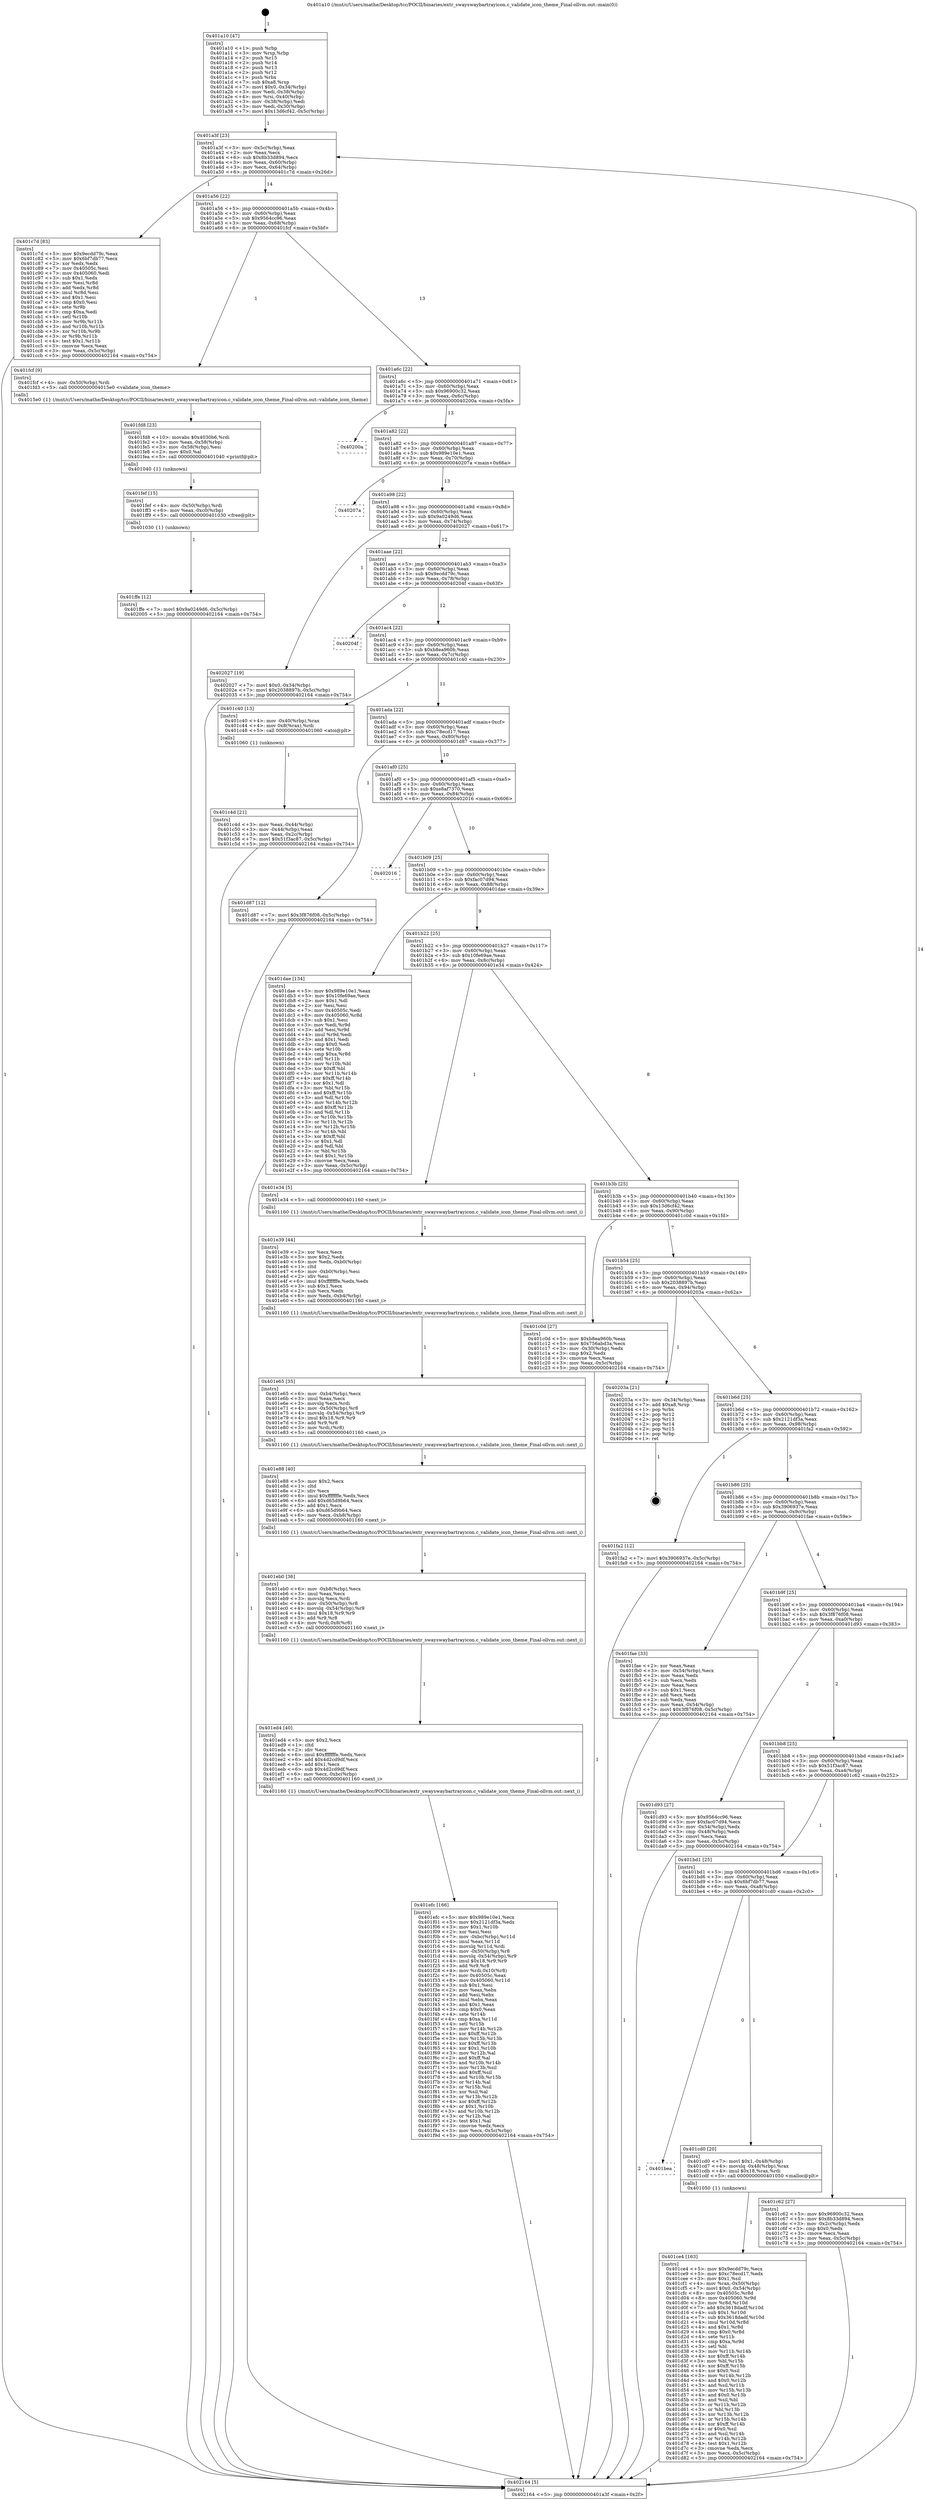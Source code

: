 digraph "0x401a10" {
  label = "0x401a10 (/mnt/c/Users/mathe/Desktop/tcc/POCII/binaries/extr_swayswaybartrayicon.c_validate_icon_theme_Final-ollvm.out::main(0))"
  labelloc = "t"
  node[shape=record]

  Entry [label="",width=0.3,height=0.3,shape=circle,fillcolor=black,style=filled]
  "0x401a3f" [label="{
     0x401a3f [23]\l
     | [instrs]\l
     &nbsp;&nbsp;0x401a3f \<+3\>: mov -0x5c(%rbp),%eax\l
     &nbsp;&nbsp;0x401a42 \<+2\>: mov %eax,%ecx\l
     &nbsp;&nbsp;0x401a44 \<+6\>: sub $0x8b33d894,%ecx\l
     &nbsp;&nbsp;0x401a4a \<+3\>: mov %eax,-0x60(%rbp)\l
     &nbsp;&nbsp;0x401a4d \<+3\>: mov %ecx,-0x64(%rbp)\l
     &nbsp;&nbsp;0x401a50 \<+6\>: je 0000000000401c7d \<main+0x26d\>\l
  }"]
  "0x401c7d" [label="{
     0x401c7d [83]\l
     | [instrs]\l
     &nbsp;&nbsp;0x401c7d \<+5\>: mov $0x9ecdd79c,%eax\l
     &nbsp;&nbsp;0x401c82 \<+5\>: mov $0x6bf7db77,%ecx\l
     &nbsp;&nbsp;0x401c87 \<+2\>: xor %edx,%edx\l
     &nbsp;&nbsp;0x401c89 \<+7\>: mov 0x40505c,%esi\l
     &nbsp;&nbsp;0x401c90 \<+7\>: mov 0x405060,%edi\l
     &nbsp;&nbsp;0x401c97 \<+3\>: sub $0x1,%edx\l
     &nbsp;&nbsp;0x401c9a \<+3\>: mov %esi,%r8d\l
     &nbsp;&nbsp;0x401c9d \<+3\>: add %edx,%r8d\l
     &nbsp;&nbsp;0x401ca0 \<+4\>: imul %r8d,%esi\l
     &nbsp;&nbsp;0x401ca4 \<+3\>: and $0x1,%esi\l
     &nbsp;&nbsp;0x401ca7 \<+3\>: cmp $0x0,%esi\l
     &nbsp;&nbsp;0x401caa \<+4\>: sete %r9b\l
     &nbsp;&nbsp;0x401cae \<+3\>: cmp $0xa,%edi\l
     &nbsp;&nbsp;0x401cb1 \<+4\>: setl %r10b\l
     &nbsp;&nbsp;0x401cb5 \<+3\>: mov %r9b,%r11b\l
     &nbsp;&nbsp;0x401cb8 \<+3\>: and %r10b,%r11b\l
     &nbsp;&nbsp;0x401cbb \<+3\>: xor %r10b,%r9b\l
     &nbsp;&nbsp;0x401cbe \<+3\>: or %r9b,%r11b\l
     &nbsp;&nbsp;0x401cc1 \<+4\>: test $0x1,%r11b\l
     &nbsp;&nbsp;0x401cc5 \<+3\>: cmovne %ecx,%eax\l
     &nbsp;&nbsp;0x401cc8 \<+3\>: mov %eax,-0x5c(%rbp)\l
     &nbsp;&nbsp;0x401ccb \<+5\>: jmp 0000000000402164 \<main+0x754\>\l
  }"]
  "0x401a56" [label="{
     0x401a56 [22]\l
     | [instrs]\l
     &nbsp;&nbsp;0x401a56 \<+5\>: jmp 0000000000401a5b \<main+0x4b\>\l
     &nbsp;&nbsp;0x401a5b \<+3\>: mov -0x60(%rbp),%eax\l
     &nbsp;&nbsp;0x401a5e \<+5\>: sub $0x9564cc96,%eax\l
     &nbsp;&nbsp;0x401a63 \<+3\>: mov %eax,-0x68(%rbp)\l
     &nbsp;&nbsp;0x401a66 \<+6\>: je 0000000000401fcf \<main+0x5bf\>\l
  }"]
  Exit [label="",width=0.3,height=0.3,shape=circle,fillcolor=black,style=filled,peripheries=2]
  "0x401fcf" [label="{
     0x401fcf [9]\l
     | [instrs]\l
     &nbsp;&nbsp;0x401fcf \<+4\>: mov -0x50(%rbp),%rdi\l
     &nbsp;&nbsp;0x401fd3 \<+5\>: call 00000000004015e0 \<validate_icon_theme\>\l
     | [calls]\l
     &nbsp;&nbsp;0x4015e0 \{1\} (/mnt/c/Users/mathe/Desktop/tcc/POCII/binaries/extr_swayswaybartrayicon.c_validate_icon_theme_Final-ollvm.out::validate_icon_theme)\l
  }"]
  "0x401a6c" [label="{
     0x401a6c [22]\l
     | [instrs]\l
     &nbsp;&nbsp;0x401a6c \<+5\>: jmp 0000000000401a71 \<main+0x61\>\l
     &nbsp;&nbsp;0x401a71 \<+3\>: mov -0x60(%rbp),%eax\l
     &nbsp;&nbsp;0x401a74 \<+5\>: sub $0x96900c32,%eax\l
     &nbsp;&nbsp;0x401a79 \<+3\>: mov %eax,-0x6c(%rbp)\l
     &nbsp;&nbsp;0x401a7c \<+6\>: je 000000000040200a \<main+0x5fa\>\l
  }"]
  "0x401ffe" [label="{
     0x401ffe [12]\l
     | [instrs]\l
     &nbsp;&nbsp;0x401ffe \<+7\>: movl $0x9a0249d6,-0x5c(%rbp)\l
     &nbsp;&nbsp;0x402005 \<+5\>: jmp 0000000000402164 \<main+0x754\>\l
  }"]
  "0x40200a" [label="{
     0x40200a\l
  }", style=dashed]
  "0x401a82" [label="{
     0x401a82 [22]\l
     | [instrs]\l
     &nbsp;&nbsp;0x401a82 \<+5\>: jmp 0000000000401a87 \<main+0x77\>\l
     &nbsp;&nbsp;0x401a87 \<+3\>: mov -0x60(%rbp),%eax\l
     &nbsp;&nbsp;0x401a8a \<+5\>: sub $0x989e10e1,%eax\l
     &nbsp;&nbsp;0x401a8f \<+3\>: mov %eax,-0x70(%rbp)\l
     &nbsp;&nbsp;0x401a92 \<+6\>: je 000000000040207a \<main+0x66a\>\l
  }"]
  "0x401fef" [label="{
     0x401fef [15]\l
     | [instrs]\l
     &nbsp;&nbsp;0x401fef \<+4\>: mov -0x50(%rbp),%rdi\l
     &nbsp;&nbsp;0x401ff3 \<+6\>: mov %eax,-0xc0(%rbp)\l
     &nbsp;&nbsp;0x401ff9 \<+5\>: call 0000000000401030 \<free@plt\>\l
     | [calls]\l
     &nbsp;&nbsp;0x401030 \{1\} (unknown)\l
  }"]
  "0x40207a" [label="{
     0x40207a\l
  }", style=dashed]
  "0x401a98" [label="{
     0x401a98 [22]\l
     | [instrs]\l
     &nbsp;&nbsp;0x401a98 \<+5\>: jmp 0000000000401a9d \<main+0x8d\>\l
     &nbsp;&nbsp;0x401a9d \<+3\>: mov -0x60(%rbp),%eax\l
     &nbsp;&nbsp;0x401aa0 \<+5\>: sub $0x9a0249d6,%eax\l
     &nbsp;&nbsp;0x401aa5 \<+3\>: mov %eax,-0x74(%rbp)\l
     &nbsp;&nbsp;0x401aa8 \<+6\>: je 0000000000402027 \<main+0x617\>\l
  }"]
  "0x401fd8" [label="{
     0x401fd8 [23]\l
     | [instrs]\l
     &nbsp;&nbsp;0x401fd8 \<+10\>: movabs $0x4030b6,%rdi\l
     &nbsp;&nbsp;0x401fe2 \<+3\>: mov %eax,-0x58(%rbp)\l
     &nbsp;&nbsp;0x401fe5 \<+3\>: mov -0x58(%rbp),%esi\l
     &nbsp;&nbsp;0x401fe8 \<+2\>: mov $0x0,%al\l
     &nbsp;&nbsp;0x401fea \<+5\>: call 0000000000401040 \<printf@plt\>\l
     | [calls]\l
     &nbsp;&nbsp;0x401040 \{1\} (unknown)\l
  }"]
  "0x402027" [label="{
     0x402027 [19]\l
     | [instrs]\l
     &nbsp;&nbsp;0x402027 \<+7\>: movl $0x0,-0x34(%rbp)\l
     &nbsp;&nbsp;0x40202e \<+7\>: movl $0x2038897b,-0x5c(%rbp)\l
     &nbsp;&nbsp;0x402035 \<+5\>: jmp 0000000000402164 \<main+0x754\>\l
  }"]
  "0x401aae" [label="{
     0x401aae [22]\l
     | [instrs]\l
     &nbsp;&nbsp;0x401aae \<+5\>: jmp 0000000000401ab3 \<main+0xa3\>\l
     &nbsp;&nbsp;0x401ab3 \<+3\>: mov -0x60(%rbp),%eax\l
     &nbsp;&nbsp;0x401ab6 \<+5\>: sub $0x9ecdd79c,%eax\l
     &nbsp;&nbsp;0x401abb \<+3\>: mov %eax,-0x78(%rbp)\l
     &nbsp;&nbsp;0x401abe \<+6\>: je 000000000040204f \<main+0x63f\>\l
  }"]
  "0x401efc" [label="{
     0x401efc [166]\l
     | [instrs]\l
     &nbsp;&nbsp;0x401efc \<+5\>: mov $0x989e10e1,%ecx\l
     &nbsp;&nbsp;0x401f01 \<+5\>: mov $0x2121df3a,%edx\l
     &nbsp;&nbsp;0x401f06 \<+3\>: mov $0x1,%r10b\l
     &nbsp;&nbsp;0x401f09 \<+2\>: xor %esi,%esi\l
     &nbsp;&nbsp;0x401f0b \<+7\>: mov -0xbc(%rbp),%r11d\l
     &nbsp;&nbsp;0x401f12 \<+4\>: imul %eax,%r11d\l
     &nbsp;&nbsp;0x401f16 \<+3\>: movslq %r11d,%rdi\l
     &nbsp;&nbsp;0x401f19 \<+4\>: mov -0x50(%rbp),%r8\l
     &nbsp;&nbsp;0x401f1d \<+4\>: movslq -0x54(%rbp),%r9\l
     &nbsp;&nbsp;0x401f21 \<+4\>: imul $0x18,%r9,%r9\l
     &nbsp;&nbsp;0x401f25 \<+3\>: add %r9,%r8\l
     &nbsp;&nbsp;0x401f28 \<+4\>: mov %rdi,0x10(%r8)\l
     &nbsp;&nbsp;0x401f2c \<+7\>: mov 0x40505c,%eax\l
     &nbsp;&nbsp;0x401f33 \<+8\>: mov 0x405060,%r11d\l
     &nbsp;&nbsp;0x401f3b \<+3\>: sub $0x1,%esi\l
     &nbsp;&nbsp;0x401f3e \<+2\>: mov %eax,%ebx\l
     &nbsp;&nbsp;0x401f40 \<+2\>: add %esi,%ebx\l
     &nbsp;&nbsp;0x401f42 \<+3\>: imul %ebx,%eax\l
     &nbsp;&nbsp;0x401f45 \<+3\>: and $0x1,%eax\l
     &nbsp;&nbsp;0x401f48 \<+3\>: cmp $0x0,%eax\l
     &nbsp;&nbsp;0x401f4b \<+4\>: sete %r14b\l
     &nbsp;&nbsp;0x401f4f \<+4\>: cmp $0xa,%r11d\l
     &nbsp;&nbsp;0x401f53 \<+4\>: setl %r15b\l
     &nbsp;&nbsp;0x401f57 \<+3\>: mov %r14b,%r12b\l
     &nbsp;&nbsp;0x401f5a \<+4\>: xor $0xff,%r12b\l
     &nbsp;&nbsp;0x401f5e \<+3\>: mov %r15b,%r13b\l
     &nbsp;&nbsp;0x401f61 \<+4\>: xor $0xff,%r13b\l
     &nbsp;&nbsp;0x401f65 \<+4\>: xor $0x1,%r10b\l
     &nbsp;&nbsp;0x401f69 \<+3\>: mov %r12b,%al\l
     &nbsp;&nbsp;0x401f6c \<+2\>: and $0xff,%al\l
     &nbsp;&nbsp;0x401f6e \<+3\>: and %r10b,%r14b\l
     &nbsp;&nbsp;0x401f71 \<+3\>: mov %r13b,%sil\l
     &nbsp;&nbsp;0x401f74 \<+4\>: and $0xff,%sil\l
     &nbsp;&nbsp;0x401f78 \<+3\>: and %r10b,%r15b\l
     &nbsp;&nbsp;0x401f7b \<+3\>: or %r14b,%al\l
     &nbsp;&nbsp;0x401f7e \<+3\>: or %r15b,%sil\l
     &nbsp;&nbsp;0x401f81 \<+3\>: xor %sil,%al\l
     &nbsp;&nbsp;0x401f84 \<+3\>: or %r13b,%r12b\l
     &nbsp;&nbsp;0x401f87 \<+4\>: xor $0xff,%r12b\l
     &nbsp;&nbsp;0x401f8b \<+4\>: or $0x1,%r10b\l
     &nbsp;&nbsp;0x401f8f \<+3\>: and %r10b,%r12b\l
     &nbsp;&nbsp;0x401f92 \<+3\>: or %r12b,%al\l
     &nbsp;&nbsp;0x401f95 \<+2\>: test $0x1,%al\l
     &nbsp;&nbsp;0x401f97 \<+3\>: cmovne %edx,%ecx\l
     &nbsp;&nbsp;0x401f9a \<+3\>: mov %ecx,-0x5c(%rbp)\l
     &nbsp;&nbsp;0x401f9d \<+5\>: jmp 0000000000402164 \<main+0x754\>\l
  }"]
  "0x40204f" [label="{
     0x40204f\l
  }", style=dashed]
  "0x401ac4" [label="{
     0x401ac4 [22]\l
     | [instrs]\l
     &nbsp;&nbsp;0x401ac4 \<+5\>: jmp 0000000000401ac9 \<main+0xb9\>\l
     &nbsp;&nbsp;0x401ac9 \<+3\>: mov -0x60(%rbp),%eax\l
     &nbsp;&nbsp;0x401acc \<+5\>: sub $0xb8ea960b,%eax\l
     &nbsp;&nbsp;0x401ad1 \<+3\>: mov %eax,-0x7c(%rbp)\l
     &nbsp;&nbsp;0x401ad4 \<+6\>: je 0000000000401c40 \<main+0x230\>\l
  }"]
  "0x401ed4" [label="{
     0x401ed4 [40]\l
     | [instrs]\l
     &nbsp;&nbsp;0x401ed4 \<+5\>: mov $0x2,%ecx\l
     &nbsp;&nbsp;0x401ed9 \<+1\>: cltd\l
     &nbsp;&nbsp;0x401eda \<+2\>: idiv %ecx\l
     &nbsp;&nbsp;0x401edc \<+6\>: imul $0xfffffffe,%edx,%ecx\l
     &nbsp;&nbsp;0x401ee2 \<+6\>: add $0x4d2cd9df,%ecx\l
     &nbsp;&nbsp;0x401ee8 \<+3\>: add $0x1,%ecx\l
     &nbsp;&nbsp;0x401eeb \<+6\>: sub $0x4d2cd9df,%ecx\l
     &nbsp;&nbsp;0x401ef1 \<+6\>: mov %ecx,-0xbc(%rbp)\l
     &nbsp;&nbsp;0x401ef7 \<+5\>: call 0000000000401160 \<next_i\>\l
     | [calls]\l
     &nbsp;&nbsp;0x401160 \{1\} (/mnt/c/Users/mathe/Desktop/tcc/POCII/binaries/extr_swayswaybartrayicon.c_validate_icon_theme_Final-ollvm.out::next_i)\l
  }"]
  "0x401c40" [label="{
     0x401c40 [13]\l
     | [instrs]\l
     &nbsp;&nbsp;0x401c40 \<+4\>: mov -0x40(%rbp),%rax\l
     &nbsp;&nbsp;0x401c44 \<+4\>: mov 0x8(%rax),%rdi\l
     &nbsp;&nbsp;0x401c48 \<+5\>: call 0000000000401060 \<atoi@plt\>\l
     | [calls]\l
     &nbsp;&nbsp;0x401060 \{1\} (unknown)\l
  }"]
  "0x401ada" [label="{
     0x401ada [22]\l
     | [instrs]\l
     &nbsp;&nbsp;0x401ada \<+5\>: jmp 0000000000401adf \<main+0xcf\>\l
     &nbsp;&nbsp;0x401adf \<+3\>: mov -0x60(%rbp),%eax\l
     &nbsp;&nbsp;0x401ae2 \<+5\>: sub $0xc78ecd17,%eax\l
     &nbsp;&nbsp;0x401ae7 \<+3\>: mov %eax,-0x80(%rbp)\l
     &nbsp;&nbsp;0x401aea \<+6\>: je 0000000000401d87 \<main+0x377\>\l
  }"]
  "0x401eb0" [label="{
     0x401eb0 [36]\l
     | [instrs]\l
     &nbsp;&nbsp;0x401eb0 \<+6\>: mov -0xb8(%rbp),%ecx\l
     &nbsp;&nbsp;0x401eb6 \<+3\>: imul %eax,%ecx\l
     &nbsp;&nbsp;0x401eb9 \<+3\>: movslq %ecx,%rdi\l
     &nbsp;&nbsp;0x401ebc \<+4\>: mov -0x50(%rbp),%r8\l
     &nbsp;&nbsp;0x401ec0 \<+4\>: movslq -0x54(%rbp),%r9\l
     &nbsp;&nbsp;0x401ec4 \<+4\>: imul $0x18,%r9,%r9\l
     &nbsp;&nbsp;0x401ec8 \<+3\>: add %r9,%r8\l
     &nbsp;&nbsp;0x401ecb \<+4\>: mov %rdi,0x8(%r8)\l
     &nbsp;&nbsp;0x401ecf \<+5\>: call 0000000000401160 \<next_i\>\l
     | [calls]\l
     &nbsp;&nbsp;0x401160 \{1\} (/mnt/c/Users/mathe/Desktop/tcc/POCII/binaries/extr_swayswaybartrayicon.c_validate_icon_theme_Final-ollvm.out::next_i)\l
  }"]
  "0x401d87" [label="{
     0x401d87 [12]\l
     | [instrs]\l
     &nbsp;&nbsp;0x401d87 \<+7\>: movl $0x3f876f08,-0x5c(%rbp)\l
     &nbsp;&nbsp;0x401d8e \<+5\>: jmp 0000000000402164 \<main+0x754\>\l
  }"]
  "0x401af0" [label="{
     0x401af0 [25]\l
     | [instrs]\l
     &nbsp;&nbsp;0x401af0 \<+5\>: jmp 0000000000401af5 \<main+0xe5\>\l
     &nbsp;&nbsp;0x401af5 \<+3\>: mov -0x60(%rbp),%eax\l
     &nbsp;&nbsp;0x401af8 \<+5\>: sub $0xe8af7370,%eax\l
     &nbsp;&nbsp;0x401afd \<+6\>: mov %eax,-0x84(%rbp)\l
     &nbsp;&nbsp;0x401b03 \<+6\>: je 0000000000402016 \<main+0x606\>\l
  }"]
  "0x401e88" [label="{
     0x401e88 [40]\l
     | [instrs]\l
     &nbsp;&nbsp;0x401e88 \<+5\>: mov $0x2,%ecx\l
     &nbsp;&nbsp;0x401e8d \<+1\>: cltd\l
     &nbsp;&nbsp;0x401e8e \<+2\>: idiv %ecx\l
     &nbsp;&nbsp;0x401e90 \<+6\>: imul $0xfffffffe,%edx,%ecx\l
     &nbsp;&nbsp;0x401e96 \<+6\>: add $0xd65d9b64,%ecx\l
     &nbsp;&nbsp;0x401e9c \<+3\>: add $0x1,%ecx\l
     &nbsp;&nbsp;0x401e9f \<+6\>: sub $0xd65d9b64,%ecx\l
     &nbsp;&nbsp;0x401ea5 \<+6\>: mov %ecx,-0xb8(%rbp)\l
     &nbsp;&nbsp;0x401eab \<+5\>: call 0000000000401160 \<next_i\>\l
     | [calls]\l
     &nbsp;&nbsp;0x401160 \{1\} (/mnt/c/Users/mathe/Desktop/tcc/POCII/binaries/extr_swayswaybartrayicon.c_validate_icon_theme_Final-ollvm.out::next_i)\l
  }"]
  "0x402016" [label="{
     0x402016\l
  }", style=dashed]
  "0x401b09" [label="{
     0x401b09 [25]\l
     | [instrs]\l
     &nbsp;&nbsp;0x401b09 \<+5\>: jmp 0000000000401b0e \<main+0xfe\>\l
     &nbsp;&nbsp;0x401b0e \<+3\>: mov -0x60(%rbp),%eax\l
     &nbsp;&nbsp;0x401b11 \<+5\>: sub $0xfac07d94,%eax\l
     &nbsp;&nbsp;0x401b16 \<+6\>: mov %eax,-0x88(%rbp)\l
     &nbsp;&nbsp;0x401b1c \<+6\>: je 0000000000401dae \<main+0x39e\>\l
  }"]
  "0x401e65" [label="{
     0x401e65 [35]\l
     | [instrs]\l
     &nbsp;&nbsp;0x401e65 \<+6\>: mov -0xb4(%rbp),%ecx\l
     &nbsp;&nbsp;0x401e6b \<+3\>: imul %eax,%ecx\l
     &nbsp;&nbsp;0x401e6e \<+3\>: movslq %ecx,%rdi\l
     &nbsp;&nbsp;0x401e71 \<+4\>: mov -0x50(%rbp),%r8\l
     &nbsp;&nbsp;0x401e75 \<+4\>: movslq -0x54(%rbp),%r9\l
     &nbsp;&nbsp;0x401e79 \<+4\>: imul $0x18,%r9,%r9\l
     &nbsp;&nbsp;0x401e7d \<+3\>: add %r9,%r8\l
     &nbsp;&nbsp;0x401e80 \<+3\>: mov %rdi,(%r8)\l
     &nbsp;&nbsp;0x401e83 \<+5\>: call 0000000000401160 \<next_i\>\l
     | [calls]\l
     &nbsp;&nbsp;0x401160 \{1\} (/mnt/c/Users/mathe/Desktop/tcc/POCII/binaries/extr_swayswaybartrayicon.c_validate_icon_theme_Final-ollvm.out::next_i)\l
  }"]
  "0x401dae" [label="{
     0x401dae [134]\l
     | [instrs]\l
     &nbsp;&nbsp;0x401dae \<+5\>: mov $0x989e10e1,%eax\l
     &nbsp;&nbsp;0x401db3 \<+5\>: mov $0x10fe69ae,%ecx\l
     &nbsp;&nbsp;0x401db8 \<+2\>: mov $0x1,%dl\l
     &nbsp;&nbsp;0x401dba \<+2\>: xor %esi,%esi\l
     &nbsp;&nbsp;0x401dbc \<+7\>: mov 0x40505c,%edi\l
     &nbsp;&nbsp;0x401dc3 \<+8\>: mov 0x405060,%r8d\l
     &nbsp;&nbsp;0x401dcb \<+3\>: sub $0x1,%esi\l
     &nbsp;&nbsp;0x401dce \<+3\>: mov %edi,%r9d\l
     &nbsp;&nbsp;0x401dd1 \<+3\>: add %esi,%r9d\l
     &nbsp;&nbsp;0x401dd4 \<+4\>: imul %r9d,%edi\l
     &nbsp;&nbsp;0x401dd8 \<+3\>: and $0x1,%edi\l
     &nbsp;&nbsp;0x401ddb \<+3\>: cmp $0x0,%edi\l
     &nbsp;&nbsp;0x401dde \<+4\>: sete %r10b\l
     &nbsp;&nbsp;0x401de2 \<+4\>: cmp $0xa,%r8d\l
     &nbsp;&nbsp;0x401de6 \<+4\>: setl %r11b\l
     &nbsp;&nbsp;0x401dea \<+3\>: mov %r10b,%bl\l
     &nbsp;&nbsp;0x401ded \<+3\>: xor $0xff,%bl\l
     &nbsp;&nbsp;0x401df0 \<+3\>: mov %r11b,%r14b\l
     &nbsp;&nbsp;0x401df3 \<+4\>: xor $0xff,%r14b\l
     &nbsp;&nbsp;0x401df7 \<+3\>: xor $0x1,%dl\l
     &nbsp;&nbsp;0x401dfa \<+3\>: mov %bl,%r15b\l
     &nbsp;&nbsp;0x401dfd \<+4\>: and $0xff,%r15b\l
     &nbsp;&nbsp;0x401e01 \<+3\>: and %dl,%r10b\l
     &nbsp;&nbsp;0x401e04 \<+3\>: mov %r14b,%r12b\l
     &nbsp;&nbsp;0x401e07 \<+4\>: and $0xff,%r12b\l
     &nbsp;&nbsp;0x401e0b \<+3\>: and %dl,%r11b\l
     &nbsp;&nbsp;0x401e0e \<+3\>: or %r10b,%r15b\l
     &nbsp;&nbsp;0x401e11 \<+3\>: or %r11b,%r12b\l
     &nbsp;&nbsp;0x401e14 \<+3\>: xor %r12b,%r15b\l
     &nbsp;&nbsp;0x401e17 \<+3\>: or %r14b,%bl\l
     &nbsp;&nbsp;0x401e1a \<+3\>: xor $0xff,%bl\l
     &nbsp;&nbsp;0x401e1d \<+3\>: or $0x1,%dl\l
     &nbsp;&nbsp;0x401e20 \<+2\>: and %dl,%bl\l
     &nbsp;&nbsp;0x401e22 \<+3\>: or %bl,%r15b\l
     &nbsp;&nbsp;0x401e25 \<+4\>: test $0x1,%r15b\l
     &nbsp;&nbsp;0x401e29 \<+3\>: cmovne %ecx,%eax\l
     &nbsp;&nbsp;0x401e2c \<+3\>: mov %eax,-0x5c(%rbp)\l
     &nbsp;&nbsp;0x401e2f \<+5\>: jmp 0000000000402164 \<main+0x754\>\l
  }"]
  "0x401b22" [label="{
     0x401b22 [25]\l
     | [instrs]\l
     &nbsp;&nbsp;0x401b22 \<+5\>: jmp 0000000000401b27 \<main+0x117\>\l
     &nbsp;&nbsp;0x401b27 \<+3\>: mov -0x60(%rbp),%eax\l
     &nbsp;&nbsp;0x401b2a \<+5\>: sub $0x10fe69ae,%eax\l
     &nbsp;&nbsp;0x401b2f \<+6\>: mov %eax,-0x8c(%rbp)\l
     &nbsp;&nbsp;0x401b35 \<+6\>: je 0000000000401e34 \<main+0x424\>\l
  }"]
  "0x401e39" [label="{
     0x401e39 [44]\l
     | [instrs]\l
     &nbsp;&nbsp;0x401e39 \<+2\>: xor %ecx,%ecx\l
     &nbsp;&nbsp;0x401e3b \<+5\>: mov $0x2,%edx\l
     &nbsp;&nbsp;0x401e40 \<+6\>: mov %edx,-0xb0(%rbp)\l
     &nbsp;&nbsp;0x401e46 \<+1\>: cltd\l
     &nbsp;&nbsp;0x401e47 \<+6\>: mov -0xb0(%rbp),%esi\l
     &nbsp;&nbsp;0x401e4d \<+2\>: idiv %esi\l
     &nbsp;&nbsp;0x401e4f \<+6\>: imul $0xfffffffe,%edx,%edx\l
     &nbsp;&nbsp;0x401e55 \<+3\>: sub $0x1,%ecx\l
     &nbsp;&nbsp;0x401e58 \<+2\>: sub %ecx,%edx\l
     &nbsp;&nbsp;0x401e5a \<+6\>: mov %edx,-0xb4(%rbp)\l
     &nbsp;&nbsp;0x401e60 \<+5\>: call 0000000000401160 \<next_i\>\l
     | [calls]\l
     &nbsp;&nbsp;0x401160 \{1\} (/mnt/c/Users/mathe/Desktop/tcc/POCII/binaries/extr_swayswaybartrayicon.c_validate_icon_theme_Final-ollvm.out::next_i)\l
  }"]
  "0x401e34" [label="{
     0x401e34 [5]\l
     | [instrs]\l
     &nbsp;&nbsp;0x401e34 \<+5\>: call 0000000000401160 \<next_i\>\l
     | [calls]\l
     &nbsp;&nbsp;0x401160 \{1\} (/mnt/c/Users/mathe/Desktop/tcc/POCII/binaries/extr_swayswaybartrayicon.c_validate_icon_theme_Final-ollvm.out::next_i)\l
  }"]
  "0x401b3b" [label="{
     0x401b3b [25]\l
     | [instrs]\l
     &nbsp;&nbsp;0x401b3b \<+5\>: jmp 0000000000401b40 \<main+0x130\>\l
     &nbsp;&nbsp;0x401b40 \<+3\>: mov -0x60(%rbp),%eax\l
     &nbsp;&nbsp;0x401b43 \<+5\>: sub $0x13d6cf42,%eax\l
     &nbsp;&nbsp;0x401b48 \<+6\>: mov %eax,-0x90(%rbp)\l
     &nbsp;&nbsp;0x401b4e \<+6\>: je 0000000000401c0d \<main+0x1fd\>\l
  }"]
  "0x401ce4" [label="{
     0x401ce4 [163]\l
     | [instrs]\l
     &nbsp;&nbsp;0x401ce4 \<+5\>: mov $0x9ecdd79c,%ecx\l
     &nbsp;&nbsp;0x401ce9 \<+5\>: mov $0xc78ecd17,%edx\l
     &nbsp;&nbsp;0x401cee \<+3\>: mov $0x1,%sil\l
     &nbsp;&nbsp;0x401cf1 \<+4\>: mov %rax,-0x50(%rbp)\l
     &nbsp;&nbsp;0x401cf5 \<+7\>: movl $0x0,-0x54(%rbp)\l
     &nbsp;&nbsp;0x401cfc \<+8\>: mov 0x40505c,%r8d\l
     &nbsp;&nbsp;0x401d04 \<+8\>: mov 0x405060,%r9d\l
     &nbsp;&nbsp;0x401d0c \<+3\>: mov %r8d,%r10d\l
     &nbsp;&nbsp;0x401d0f \<+7\>: add $0x3618dadf,%r10d\l
     &nbsp;&nbsp;0x401d16 \<+4\>: sub $0x1,%r10d\l
     &nbsp;&nbsp;0x401d1a \<+7\>: sub $0x3618dadf,%r10d\l
     &nbsp;&nbsp;0x401d21 \<+4\>: imul %r10d,%r8d\l
     &nbsp;&nbsp;0x401d25 \<+4\>: and $0x1,%r8d\l
     &nbsp;&nbsp;0x401d29 \<+4\>: cmp $0x0,%r8d\l
     &nbsp;&nbsp;0x401d2d \<+4\>: sete %r11b\l
     &nbsp;&nbsp;0x401d31 \<+4\>: cmp $0xa,%r9d\l
     &nbsp;&nbsp;0x401d35 \<+3\>: setl %bl\l
     &nbsp;&nbsp;0x401d38 \<+3\>: mov %r11b,%r14b\l
     &nbsp;&nbsp;0x401d3b \<+4\>: xor $0xff,%r14b\l
     &nbsp;&nbsp;0x401d3f \<+3\>: mov %bl,%r15b\l
     &nbsp;&nbsp;0x401d42 \<+4\>: xor $0xff,%r15b\l
     &nbsp;&nbsp;0x401d46 \<+4\>: xor $0x0,%sil\l
     &nbsp;&nbsp;0x401d4a \<+3\>: mov %r14b,%r12b\l
     &nbsp;&nbsp;0x401d4d \<+4\>: and $0x0,%r12b\l
     &nbsp;&nbsp;0x401d51 \<+3\>: and %sil,%r11b\l
     &nbsp;&nbsp;0x401d54 \<+3\>: mov %r15b,%r13b\l
     &nbsp;&nbsp;0x401d57 \<+4\>: and $0x0,%r13b\l
     &nbsp;&nbsp;0x401d5b \<+3\>: and %sil,%bl\l
     &nbsp;&nbsp;0x401d5e \<+3\>: or %r11b,%r12b\l
     &nbsp;&nbsp;0x401d61 \<+3\>: or %bl,%r13b\l
     &nbsp;&nbsp;0x401d64 \<+3\>: xor %r13b,%r12b\l
     &nbsp;&nbsp;0x401d67 \<+3\>: or %r15b,%r14b\l
     &nbsp;&nbsp;0x401d6a \<+4\>: xor $0xff,%r14b\l
     &nbsp;&nbsp;0x401d6e \<+4\>: or $0x0,%sil\l
     &nbsp;&nbsp;0x401d72 \<+3\>: and %sil,%r14b\l
     &nbsp;&nbsp;0x401d75 \<+3\>: or %r14b,%r12b\l
     &nbsp;&nbsp;0x401d78 \<+4\>: test $0x1,%r12b\l
     &nbsp;&nbsp;0x401d7c \<+3\>: cmovne %edx,%ecx\l
     &nbsp;&nbsp;0x401d7f \<+3\>: mov %ecx,-0x5c(%rbp)\l
     &nbsp;&nbsp;0x401d82 \<+5\>: jmp 0000000000402164 \<main+0x754\>\l
  }"]
  "0x401c0d" [label="{
     0x401c0d [27]\l
     | [instrs]\l
     &nbsp;&nbsp;0x401c0d \<+5\>: mov $0xb8ea960b,%eax\l
     &nbsp;&nbsp;0x401c12 \<+5\>: mov $0x756abd3a,%ecx\l
     &nbsp;&nbsp;0x401c17 \<+3\>: mov -0x30(%rbp),%edx\l
     &nbsp;&nbsp;0x401c1a \<+3\>: cmp $0x2,%edx\l
     &nbsp;&nbsp;0x401c1d \<+3\>: cmovne %ecx,%eax\l
     &nbsp;&nbsp;0x401c20 \<+3\>: mov %eax,-0x5c(%rbp)\l
     &nbsp;&nbsp;0x401c23 \<+5\>: jmp 0000000000402164 \<main+0x754\>\l
  }"]
  "0x401b54" [label="{
     0x401b54 [25]\l
     | [instrs]\l
     &nbsp;&nbsp;0x401b54 \<+5\>: jmp 0000000000401b59 \<main+0x149\>\l
     &nbsp;&nbsp;0x401b59 \<+3\>: mov -0x60(%rbp),%eax\l
     &nbsp;&nbsp;0x401b5c \<+5\>: sub $0x2038897b,%eax\l
     &nbsp;&nbsp;0x401b61 \<+6\>: mov %eax,-0x94(%rbp)\l
     &nbsp;&nbsp;0x401b67 \<+6\>: je 000000000040203a \<main+0x62a\>\l
  }"]
  "0x402164" [label="{
     0x402164 [5]\l
     | [instrs]\l
     &nbsp;&nbsp;0x402164 \<+5\>: jmp 0000000000401a3f \<main+0x2f\>\l
  }"]
  "0x401a10" [label="{
     0x401a10 [47]\l
     | [instrs]\l
     &nbsp;&nbsp;0x401a10 \<+1\>: push %rbp\l
     &nbsp;&nbsp;0x401a11 \<+3\>: mov %rsp,%rbp\l
     &nbsp;&nbsp;0x401a14 \<+2\>: push %r15\l
     &nbsp;&nbsp;0x401a16 \<+2\>: push %r14\l
     &nbsp;&nbsp;0x401a18 \<+2\>: push %r13\l
     &nbsp;&nbsp;0x401a1a \<+2\>: push %r12\l
     &nbsp;&nbsp;0x401a1c \<+1\>: push %rbx\l
     &nbsp;&nbsp;0x401a1d \<+7\>: sub $0xa8,%rsp\l
     &nbsp;&nbsp;0x401a24 \<+7\>: movl $0x0,-0x34(%rbp)\l
     &nbsp;&nbsp;0x401a2b \<+3\>: mov %edi,-0x38(%rbp)\l
     &nbsp;&nbsp;0x401a2e \<+4\>: mov %rsi,-0x40(%rbp)\l
     &nbsp;&nbsp;0x401a32 \<+3\>: mov -0x38(%rbp),%edi\l
     &nbsp;&nbsp;0x401a35 \<+3\>: mov %edi,-0x30(%rbp)\l
     &nbsp;&nbsp;0x401a38 \<+7\>: movl $0x13d6cf42,-0x5c(%rbp)\l
  }"]
  "0x401c4d" [label="{
     0x401c4d [21]\l
     | [instrs]\l
     &nbsp;&nbsp;0x401c4d \<+3\>: mov %eax,-0x44(%rbp)\l
     &nbsp;&nbsp;0x401c50 \<+3\>: mov -0x44(%rbp),%eax\l
     &nbsp;&nbsp;0x401c53 \<+3\>: mov %eax,-0x2c(%rbp)\l
     &nbsp;&nbsp;0x401c56 \<+7\>: movl $0x51f3ac87,-0x5c(%rbp)\l
     &nbsp;&nbsp;0x401c5d \<+5\>: jmp 0000000000402164 \<main+0x754\>\l
  }"]
  "0x401bea" [label="{
     0x401bea\l
  }", style=dashed]
  "0x40203a" [label="{
     0x40203a [21]\l
     | [instrs]\l
     &nbsp;&nbsp;0x40203a \<+3\>: mov -0x34(%rbp),%eax\l
     &nbsp;&nbsp;0x40203d \<+7\>: add $0xa8,%rsp\l
     &nbsp;&nbsp;0x402044 \<+1\>: pop %rbx\l
     &nbsp;&nbsp;0x402045 \<+2\>: pop %r12\l
     &nbsp;&nbsp;0x402047 \<+2\>: pop %r13\l
     &nbsp;&nbsp;0x402049 \<+2\>: pop %r14\l
     &nbsp;&nbsp;0x40204b \<+2\>: pop %r15\l
     &nbsp;&nbsp;0x40204d \<+1\>: pop %rbp\l
     &nbsp;&nbsp;0x40204e \<+1\>: ret\l
  }"]
  "0x401b6d" [label="{
     0x401b6d [25]\l
     | [instrs]\l
     &nbsp;&nbsp;0x401b6d \<+5\>: jmp 0000000000401b72 \<main+0x162\>\l
     &nbsp;&nbsp;0x401b72 \<+3\>: mov -0x60(%rbp),%eax\l
     &nbsp;&nbsp;0x401b75 \<+5\>: sub $0x2121df3a,%eax\l
     &nbsp;&nbsp;0x401b7a \<+6\>: mov %eax,-0x98(%rbp)\l
     &nbsp;&nbsp;0x401b80 \<+6\>: je 0000000000401fa2 \<main+0x592\>\l
  }"]
  "0x401cd0" [label="{
     0x401cd0 [20]\l
     | [instrs]\l
     &nbsp;&nbsp;0x401cd0 \<+7\>: movl $0x1,-0x48(%rbp)\l
     &nbsp;&nbsp;0x401cd7 \<+4\>: movslq -0x48(%rbp),%rax\l
     &nbsp;&nbsp;0x401cdb \<+4\>: imul $0x18,%rax,%rdi\l
     &nbsp;&nbsp;0x401cdf \<+5\>: call 0000000000401050 \<malloc@plt\>\l
     | [calls]\l
     &nbsp;&nbsp;0x401050 \{1\} (unknown)\l
  }"]
  "0x401fa2" [label="{
     0x401fa2 [12]\l
     | [instrs]\l
     &nbsp;&nbsp;0x401fa2 \<+7\>: movl $0x3906937e,-0x5c(%rbp)\l
     &nbsp;&nbsp;0x401fa9 \<+5\>: jmp 0000000000402164 \<main+0x754\>\l
  }"]
  "0x401b86" [label="{
     0x401b86 [25]\l
     | [instrs]\l
     &nbsp;&nbsp;0x401b86 \<+5\>: jmp 0000000000401b8b \<main+0x17b\>\l
     &nbsp;&nbsp;0x401b8b \<+3\>: mov -0x60(%rbp),%eax\l
     &nbsp;&nbsp;0x401b8e \<+5\>: sub $0x3906937e,%eax\l
     &nbsp;&nbsp;0x401b93 \<+6\>: mov %eax,-0x9c(%rbp)\l
     &nbsp;&nbsp;0x401b99 \<+6\>: je 0000000000401fae \<main+0x59e\>\l
  }"]
  "0x401bd1" [label="{
     0x401bd1 [25]\l
     | [instrs]\l
     &nbsp;&nbsp;0x401bd1 \<+5\>: jmp 0000000000401bd6 \<main+0x1c6\>\l
     &nbsp;&nbsp;0x401bd6 \<+3\>: mov -0x60(%rbp),%eax\l
     &nbsp;&nbsp;0x401bd9 \<+5\>: sub $0x6bf7db77,%eax\l
     &nbsp;&nbsp;0x401bde \<+6\>: mov %eax,-0xa8(%rbp)\l
     &nbsp;&nbsp;0x401be4 \<+6\>: je 0000000000401cd0 \<main+0x2c0\>\l
  }"]
  "0x401fae" [label="{
     0x401fae [33]\l
     | [instrs]\l
     &nbsp;&nbsp;0x401fae \<+2\>: xor %eax,%eax\l
     &nbsp;&nbsp;0x401fb0 \<+3\>: mov -0x54(%rbp),%ecx\l
     &nbsp;&nbsp;0x401fb3 \<+2\>: mov %eax,%edx\l
     &nbsp;&nbsp;0x401fb5 \<+2\>: sub %ecx,%edx\l
     &nbsp;&nbsp;0x401fb7 \<+2\>: mov %eax,%ecx\l
     &nbsp;&nbsp;0x401fb9 \<+3\>: sub $0x1,%ecx\l
     &nbsp;&nbsp;0x401fbc \<+2\>: add %ecx,%edx\l
     &nbsp;&nbsp;0x401fbe \<+2\>: sub %edx,%eax\l
     &nbsp;&nbsp;0x401fc0 \<+3\>: mov %eax,-0x54(%rbp)\l
     &nbsp;&nbsp;0x401fc3 \<+7\>: movl $0x3f876f08,-0x5c(%rbp)\l
     &nbsp;&nbsp;0x401fca \<+5\>: jmp 0000000000402164 \<main+0x754\>\l
  }"]
  "0x401b9f" [label="{
     0x401b9f [25]\l
     | [instrs]\l
     &nbsp;&nbsp;0x401b9f \<+5\>: jmp 0000000000401ba4 \<main+0x194\>\l
     &nbsp;&nbsp;0x401ba4 \<+3\>: mov -0x60(%rbp),%eax\l
     &nbsp;&nbsp;0x401ba7 \<+5\>: sub $0x3f876f08,%eax\l
     &nbsp;&nbsp;0x401bac \<+6\>: mov %eax,-0xa0(%rbp)\l
     &nbsp;&nbsp;0x401bb2 \<+6\>: je 0000000000401d93 \<main+0x383\>\l
  }"]
  "0x401c62" [label="{
     0x401c62 [27]\l
     | [instrs]\l
     &nbsp;&nbsp;0x401c62 \<+5\>: mov $0x96900c32,%eax\l
     &nbsp;&nbsp;0x401c67 \<+5\>: mov $0x8b33d894,%ecx\l
     &nbsp;&nbsp;0x401c6c \<+3\>: mov -0x2c(%rbp),%edx\l
     &nbsp;&nbsp;0x401c6f \<+3\>: cmp $0x0,%edx\l
     &nbsp;&nbsp;0x401c72 \<+3\>: cmove %ecx,%eax\l
     &nbsp;&nbsp;0x401c75 \<+3\>: mov %eax,-0x5c(%rbp)\l
     &nbsp;&nbsp;0x401c78 \<+5\>: jmp 0000000000402164 \<main+0x754\>\l
  }"]
  "0x401d93" [label="{
     0x401d93 [27]\l
     | [instrs]\l
     &nbsp;&nbsp;0x401d93 \<+5\>: mov $0x9564cc96,%eax\l
     &nbsp;&nbsp;0x401d98 \<+5\>: mov $0xfac07d94,%ecx\l
     &nbsp;&nbsp;0x401d9d \<+3\>: mov -0x54(%rbp),%edx\l
     &nbsp;&nbsp;0x401da0 \<+3\>: cmp -0x48(%rbp),%edx\l
     &nbsp;&nbsp;0x401da3 \<+3\>: cmovl %ecx,%eax\l
     &nbsp;&nbsp;0x401da6 \<+3\>: mov %eax,-0x5c(%rbp)\l
     &nbsp;&nbsp;0x401da9 \<+5\>: jmp 0000000000402164 \<main+0x754\>\l
  }"]
  "0x401bb8" [label="{
     0x401bb8 [25]\l
     | [instrs]\l
     &nbsp;&nbsp;0x401bb8 \<+5\>: jmp 0000000000401bbd \<main+0x1ad\>\l
     &nbsp;&nbsp;0x401bbd \<+3\>: mov -0x60(%rbp),%eax\l
     &nbsp;&nbsp;0x401bc0 \<+5\>: sub $0x51f3ac87,%eax\l
     &nbsp;&nbsp;0x401bc5 \<+6\>: mov %eax,-0xa4(%rbp)\l
     &nbsp;&nbsp;0x401bcb \<+6\>: je 0000000000401c62 \<main+0x252\>\l
  }"]
  Entry -> "0x401a10" [label=" 1"]
  "0x401a3f" -> "0x401c7d" [label=" 1"]
  "0x401a3f" -> "0x401a56" [label=" 14"]
  "0x40203a" -> Exit [label=" 1"]
  "0x401a56" -> "0x401fcf" [label=" 1"]
  "0x401a56" -> "0x401a6c" [label=" 13"]
  "0x402027" -> "0x402164" [label=" 1"]
  "0x401a6c" -> "0x40200a" [label=" 0"]
  "0x401a6c" -> "0x401a82" [label=" 13"]
  "0x401ffe" -> "0x402164" [label=" 1"]
  "0x401a82" -> "0x40207a" [label=" 0"]
  "0x401a82" -> "0x401a98" [label=" 13"]
  "0x401fef" -> "0x401ffe" [label=" 1"]
  "0x401a98" -> "0x402027" [label=" 1"]
  "0x401a98" -> "0x401aae" [label=" 12"]
  "0x401fd8" -> "0x401fef" [label=" 1"]
  "0x401aae" -> "0x40204f" [label=" 0"]
  "0x401aae" -> "0x401ac4" [label=" 12"]
  "0x401fcf" -> "0x401fd8" [label=" 1"]
  "0x401ac4" -> "0x401c40" [label=" 1"]
  "0x401ac4" -> "0x401ada" [label=" 11"]
  "0x401fae" -> "0x402164" [label=" 1"]
  "0x401ada" -> "0x401d87" [label=" 1"]
  "0x401ada" -> "0x401af0" [label=" 10"]
  "0x401fa2" -> "0x402164" [label=" 1"]
  "0x401af0" -> "0x402016" [label=" 0"]
  "0x401af0" -> "0x401b09" [label=" 10"]
  "0x401efc" -> "0x402164" [label=" 1"]
  "0x401b09" -> "0x401dae" [label=" 1"]
  "0x401b09" -> "0x401b22" [label=" 9"]
  "0x401ed4" -> "0x401efc" [label=" 1"]
  "0x401b22" -> "0x401e34" [label=" 1"]
  "0x401b22" -> "0x401b3b" [label=" 8"]
  "0x401eb0" -> "0x401ed4" [label=" 1"]
  "0x401b3b" -> "0x401c0d" [label=" 1"]
  "0x401b3b" -> "0x401b54" [label=" 7"]
  "0x401c0d" -> "0x402164" [label=" 1"]
  "0x401a10" -> "0x401a3f" [label=" 1"]
  "0x402164" -> "0x401a3f" [label=" 14"]
  "0x401c40" -> "0x401c4d" [label=" 1"]
  "0x401c4d" -> "0x402164" [label=" 1"]
  "0x401e88" -> "0x401eb0" [label=" 1"]
  "0x401b54" -> "0x40203a" [label=" 1"]
  "0x401b54" -> "0x401b6d" [label=" 6"]
  "0x401e65" -> "0x401e88" [label=" 1"]
  "0x401b6d" -> "0x401fa2" [label=" 1"]
  "0x401b6d" -> "0x401b86" [label=" 5"]
  "0x401e39" -> "0x401e65" [label=" 1"]
  "0x401b86" -> "0x401fae" [label=" 1"]
  "0x401b86" -> "0x401b9f" [label=" 4"]
  "0x401dae" -> "0x402164" [label=" 1"]
  "0x401b9f" -> "0x401d93" [label=" 2"]
  "0x401b9f" -> "0x401bb8" [label=" 2"]
  "0x401d93" -> "0x402164" [label=" 2"]
  "0x401bb8" -> "0x401c62" [label=" 1"]
  "0x401bb8" -> "0x401bd1" [label=" 1"]
  "0x401c62" -> "0x402164" [label=" 1"]
  "0x401c7d" -> "0x402164" [label=" 1"]
  "0x401e34" -> "0x401e39" [label=" 1"]
  "0x401bd1" -> "0x401cd0" [label=" 1"]
  "0x401bd1" -> "0x401bea" [label=" 0"]
  "0x401cd0" -> "0x401ce4" [label=" 1"]
  "0x401ce4" -> "0x402164" [label=" 1"]
  "0x401d87" -> "0x402164" [label=" 1"]
}
